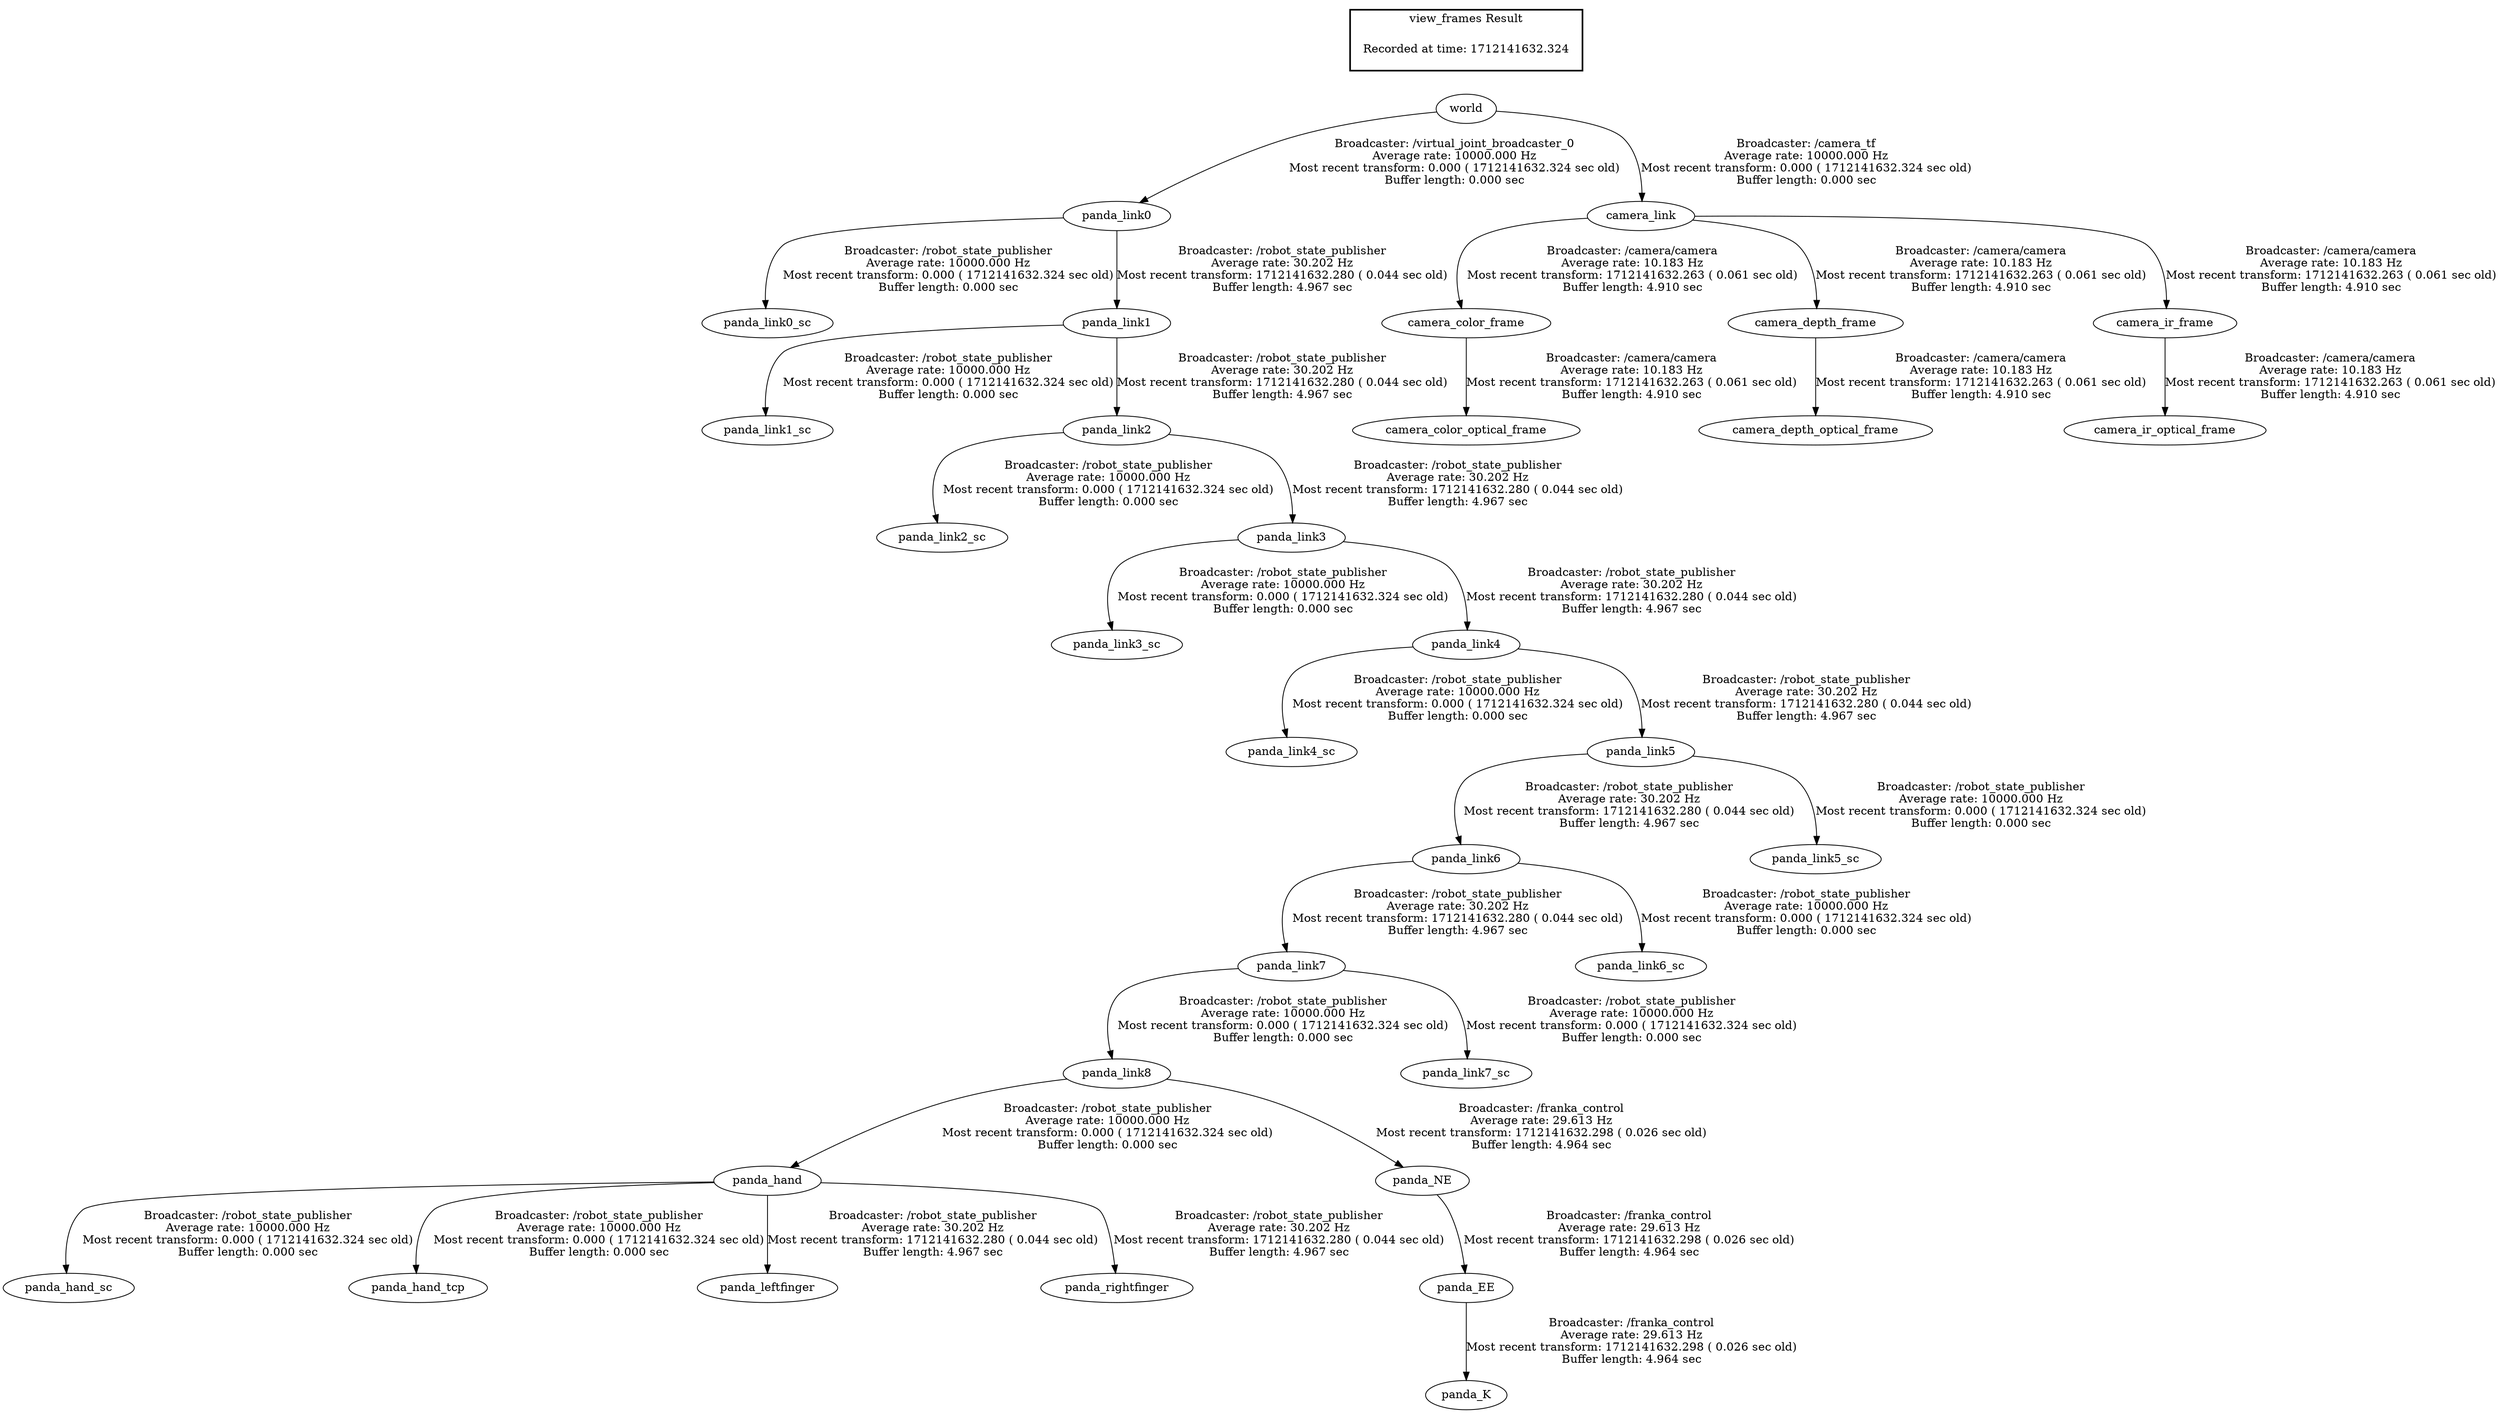 digraph G {
"panda_link8" -> "panda_hand"[label="Broadcaster: /robot_state_publisher\nAverage rate: 10000.000 Hz\nMost recent transform: 0.000 ( 1712141632.324 sec old)\nBuffer length: 0.000 sec\n"];
"panda_link7" -> "panda_link8"[label="Broadcaster: /robot_state_publisher\nAverage rate: 10000.000 Hz\nMost recent transform: 0.000 ( 1712141632.324 sec old)\nBuffer length: 0.000 sec\n"];
"panda_hand" -> "panda_hand_sc"[label="Broadcaster: /robot_state_publisher\nAverage rate: 10000.000 Hz\nMost recent transform: 0.000 ( 1712141632.324 sec old)\nBuffer length: 0.000 sec\n"];
"panda_hand" -> "panda_hand_tcp"[label="Broadcaster: /robot_state_publisher\nAverage rate: 10000.000 Hz\nMost recent transform: 0.000 ( 1712141632.324 sec old)\nBuffer length: 0.000 sec\n"];
"panda_link6" -> "panda_link7"[label="Broadcaster: /robot_state_publisher\nAverage rate: 30.202 Hz\nMost recent transform: 1712141632.280 ( 0.044 sec old)\nBuffer length: 4.967 sec\n"];
"panda_link0" -> "panda_link0_sc"[label="Broadcaster: /robot_state_publisher\nAverage rate: 10000.000 Hz\nMost recent transform: 0.000 ( 1712141632.324 sec old)\nBuffer length: 0.000 sec\n"];
"world" -> "panda_link0"[label="Broadcaster: /virtual_joint_broadcaster_0\nAverage rate: 10000.000 Hz\nMost recent transform: 0.000 ( 1712141632.324 sec old)\nBuffer length: 0.000 sec\n"];
"panda_link1" -> "panda_link1_sc"[label="Broadcaster: /robot_state_publisher\nAverage rate: 10000.000 Hz\nMost recent transform: 0.000 ( 1712141632.324 sec old)\nBuffer length: 0.000 sec\n"];
"panda_link0" -> "panda_link1"[label="Broadcaster: /robot_state_publisher\nAverage rate: 30.202 Hz\nMost recent transform: 1712141632.280 ( 0.044 sec old)\nBuffer length: 4.967 sec\n"];
"panda_link2" -> "panda_link2_sc"[label="Broadcaster: /robot_state_publisher\nAverage rate: 10000.000 Hz\nMost recent transform: 0.000 ( 1712141632.324 sec old)\nBuffer length: 0.000 sec\n"];
"panda_link1" -> "panda_link2"[label="Broadcaster: /robot_state_publisher\nAverage rate: 30.202 Hz\nMost recent transform: 1712141632.280 ( 0.044 sec old)\nBuffer length: 4.967 sec\n"];
"panda_link3" -> "panda_link3_sc"[label="Broadcaster: /robot_state_publisher\nAverage rate: 10000.000 Hz\nMost recent transform: 0.000 ( 1712141632.324 sec old)\nBuffer length: 0.000 sec\n"];
"panda_link2" -> "panda_link3"[label="Broadcaster: /robot_state_publisher\nAverage rate: 30.202 Hz\nMost recent transform: 1712141632.280 ( 0.044 sec old)\nBuffer length: 4.967 sec\n"];
"panda_link4" -> "panda_link4_sc"[label="Broadcaster: /robot_state_publisher\nAverage rate: 10000.000 Hz\nMost recent transform: 0.000 ( 1712141632.324 sec old)\nBuffer length: 0.000 sec\n"];
"panda_link3" -> "panda_link4"[label="Broadcaster: /robot_state_publisher\nAverage rate: 30.202 Hz\nMost recent transform: 1712141632.280 ( 0.044 sec old)\nBuffer length: 4.967 sec\n"];
"panda_link5" -> "panda_link5_sc"[label="Broadcaster: /robot_state_publisher\nAverage rate: 10000.000 Hz\nMost recent transform: 0.000 ( 1712141632.324 sec old)\nBuffer length: 0.000 sec\n"];
"panda_link4" -> "panda_link5"[label="Broadcaster: /robot_state_publisher\nAverage rate: 30.202 Hz\nMost recent transform: 1712141632.280 ( 0.044 sec old)\nBuffer length: 4.967 sec\n"];
"panda_link6" -> "panda_link6_sc"[label="Broadcaster: /robot_state_publisher\nAverage rate: 10000.000 Hz\nMost recent transform: 0.000 ( 1712141632.324 sec old)\nBuffer length: 0.000 sec\n"];
"panda_link5" -> "panda_link6"[label="Broadcaster: /robot_state_publisher\nAverage rate: 30.202 Hz\nMost recent transform: 1712141632.280 ( 0.044 sec old)\nBuffer length: 4.967 sec\n"];
"panda_link7" -> "panda_link7_sc"[label="Broadcaster: /robot_state_publisher\nAverage rate: 10000.000 Hz\nMost recent transform: 0.000 ( 1712141632.324 sec old)\nBuffer length: 0.000 sec\n"];
"world" -> "camera_link"[label="Broadcaster: /camera_tf\nAverage rate: 10000.000 Hz\nMost recent transform: 0.000 ( 1712141632.324 sec old)\nBuffer length: 0.000 sec\n"];
"panda_hand" -> "panda_leftfinger"[label="Broadcaster: /robot_state_publisher\nAverage rate: 30.202 Hz\nMost recent transform: 1712141632.280 ( 0.044 sec old)\nBuffer length: 4.967 sec\n"];
"panda_hand" -> "panda_rightfinger"[label="Broadcaster: /robot_state_publisher\nAverage rate: 30.202 Hz\nMost recent transform: 1712141632.280 ( 0.044 sec old)\nBuffer length: 4.967 sec\n"];
"panda_link8" -> "panda_NE"[label="Broadcaster: /franka_control\nAverage rate: 29.613 Hz\nMost recent transform: 1712141632.298 ( 0.026 sec old)\nBuffer length: 4.964 sec\n"];
"panda_NE" -> "panda_EE"[label="Broadcaster: /franka_control\nAverage rate: 29.613 Hz\nMost recent transform: 1712141632.298 ( 0.026 sec old)\nBuffer length: 4.964 sec\n"];
"panda_EE" -> "panda_K"[label="Broadcaster: /franka_control\nAverage rate: 29.613 Hz\nMost recent transform: 1712141632.298 ( 0.026 sec old)\nBuffer length: 4.964 sec\n"];
"camera_color_frame" -> "camera_color_optical_frame"[label="Broadcaster: /camera/camera\nAverage rate: 10.183 Hz\nMost recent transform: 1712141632.263 ( 0.061 sec old)\nBuffer length: 4.910 sec\n"];
"camera_link" -> "camera_color_frame"[label="Broadcaster: /camera/camera\nAverage rate: 10.183 Hz\nMost recent transform: 1712141632.263 ( 0.061 sec old)\nBuffer length: 4.910 sec\n"];
"camera_depth_frame" -> "camera_depth_optical_frame"[label="Broadcaster: /camera/camera\nAverage rate: 10.183 Hz\nMost recent transform: 1712141632.263 ( 0.061 sec old)\nBuffer length: 4.910 sec\n"];
"camera_link" -> "camera_depth_frame"[label="Broadcaster: /camera/camera\nAverage rate: 10.183 Hz\nMost recent transform: 1712141632.263 ( 0.061 sec old)\nBuffer length: 4.910 sec\n"];
"camera_ir_frame" -> "camera_ir_optical_frame"[label="Broadcaster: /camera/camera\nAverage rate: 10.183 Hz\nMost recent transform: 1712141632.263 ( 0.061 sec old)\nBuffer length: 4.910 sec\n"];
"camera_link" -> "camera_ir_frame"[label="Broadcaster: /camera/camera\nAverage rate: 10.183 Hz\nMost recent transform: 1712141632.263 ( 0.061 sec old)\nBuffer length: 4.910 sec\n"];
edge [style=invis];
 subgraph cluster_legend { style=bold; color=black; label ="view_frames Result";
"Recorded at time: 1712141632.324"[ shape=plaintext ] ;
 }->"world";
}